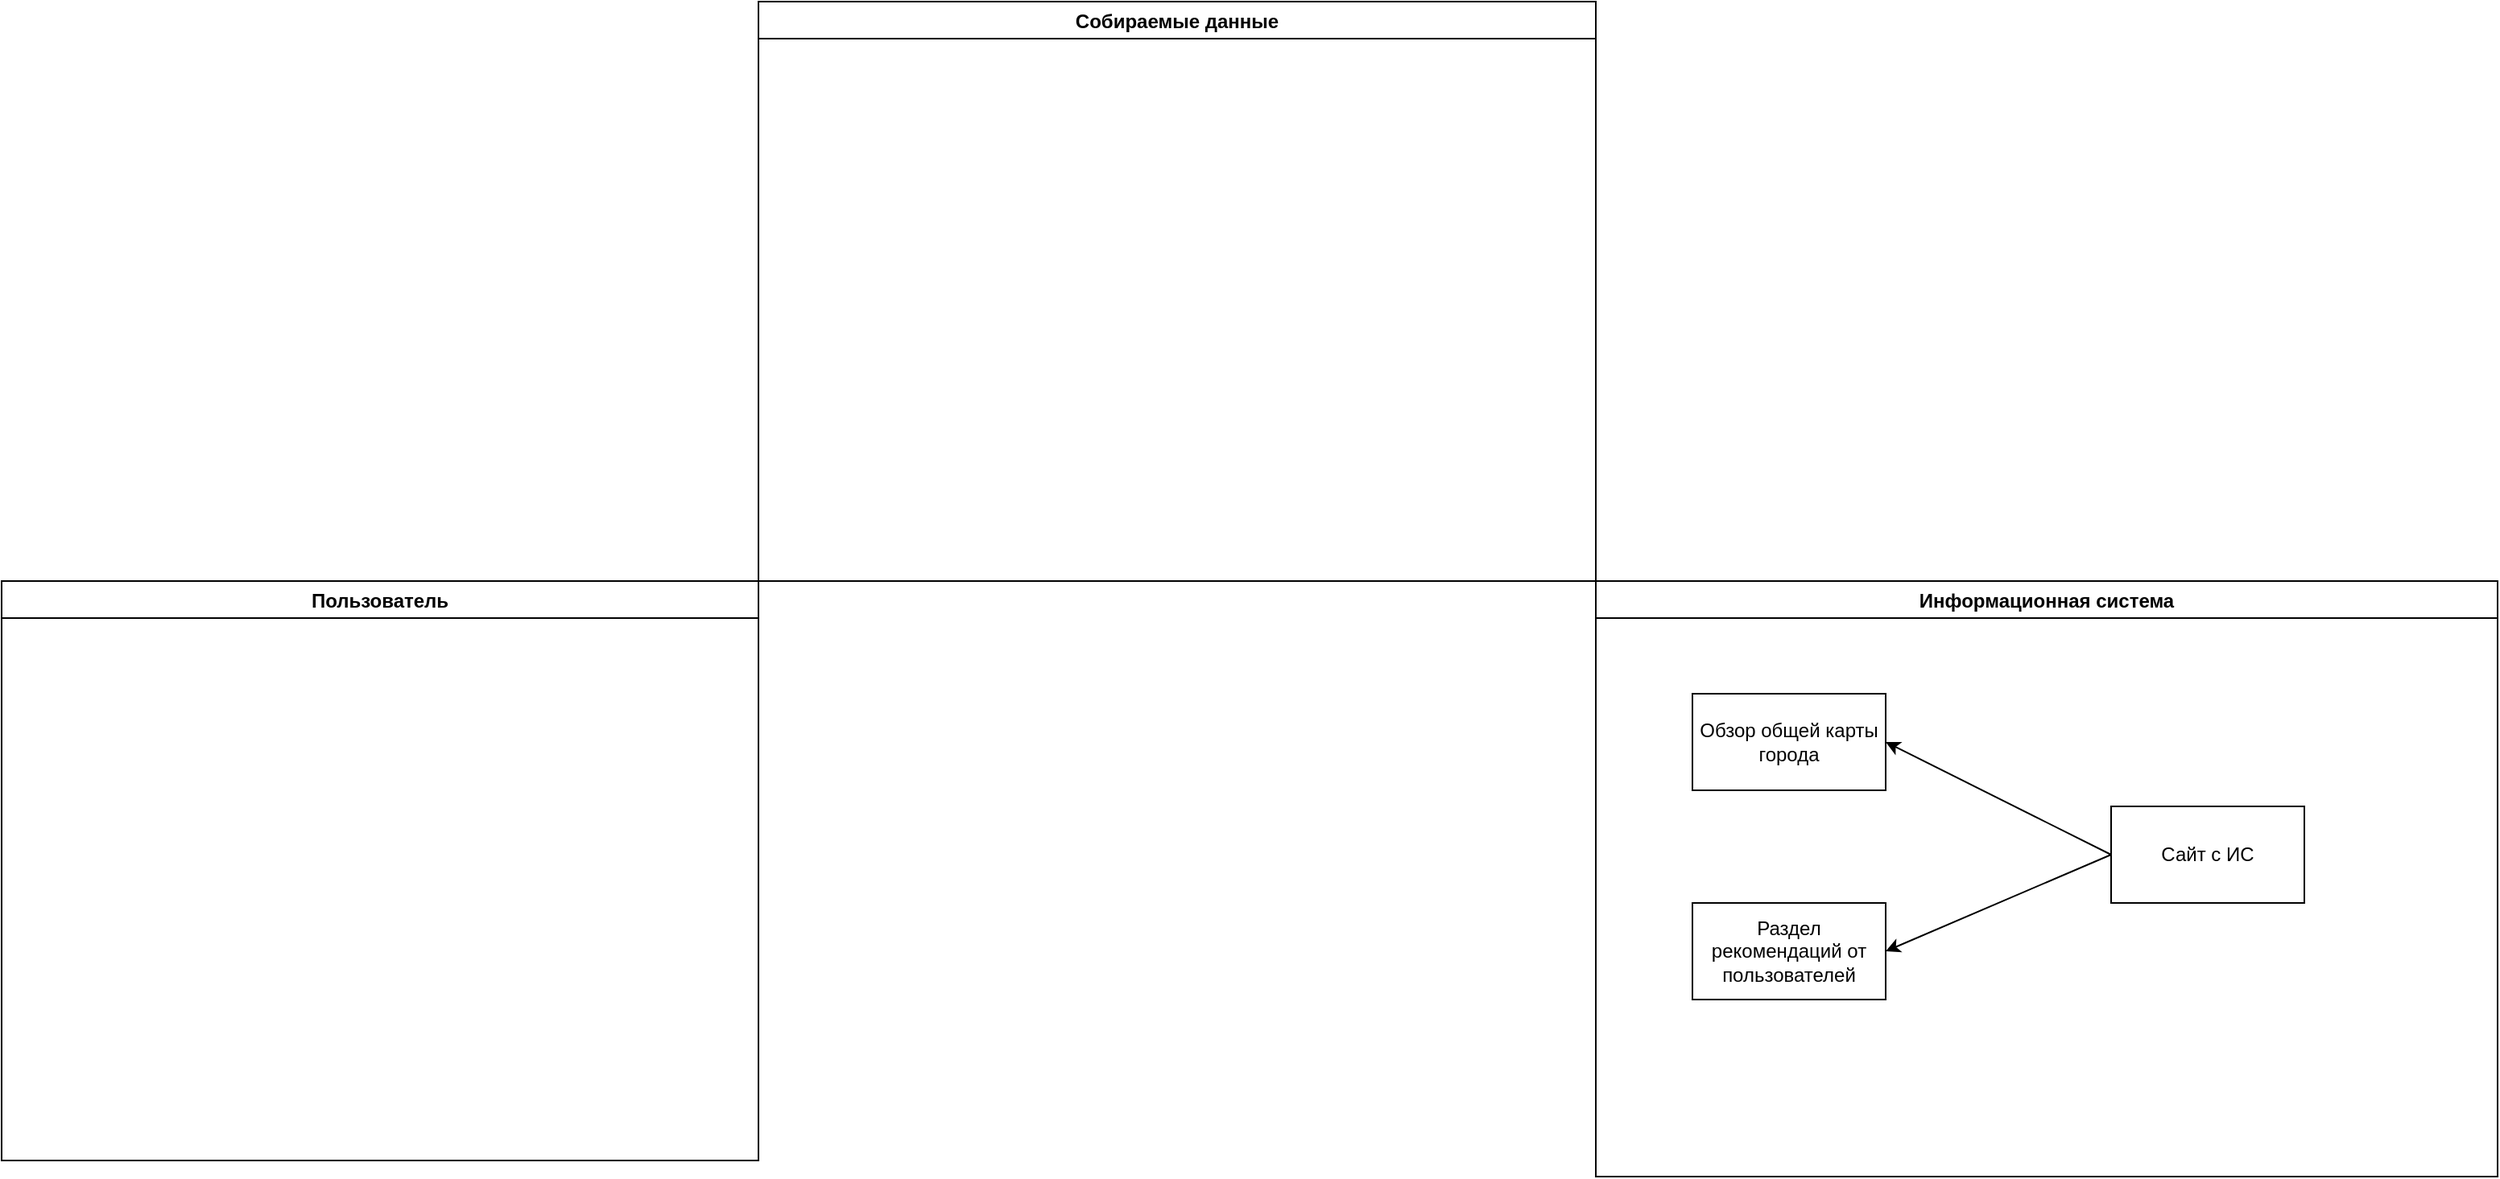 <mxfile version="20.5.1" type="github">
  <diagram id="f5yUyD6KKq8jayXpuYPE" name="Страница 1">
    <mxGraphModel dx="1662" dy="794" grid="1" gridSize="10" guides="1" tooltips="1" connect="1" arrows="1" fold="1" page="1" pageScale="1" pageWidth="2339" pageHeight="3300" math="0" shadow="0">
      <root>
        <mxCell id="0" />
        <mxCell id="1" parent="0" />
        <mxCell id="iyEZ0BcaZ3wanud6Fexl-11" value="Пользователь" style="swimlane;fillColor=#FFFFFF;startSize=23;" vertex="1" parent="1">
          <mxGeometry x="140" y="370" width="470" height="360" as="geometry" />
        </mxCell>
        <mxCell id="iyEZ0BcaZ3wanud6Fexl-12" value="Собираемые данные" style="swimlane;fillColor=#FFFFFF;" vertex="1" parent="1">
          <mxGeometry x="610" y="10" width="520" height="360" as="geometry" />
        </mxCell>
        <mxCell id="iyEZ0BcaZ3wanud6Fexl-13" value="Информационная система" style="swimlane;fillColor=#FFFFFF;" vertex="1" parent="1">
          <mxGeometry x="1130" y="370" width="560" height="370" as="geometry" />
        </mxCell>
        <mxCell id="iyEZ0BcaZ3wanud6Fexl-15" value="Сайт с ИС" style="rounded=0;whiteSpace=wrap;html=1;fillColor=#FFFFFF;" vertex="1" parent="iyEZ0BcaZ3wanud6Fexl-13">
          <mxGeometry x="320" y="140" width="120" height="60" as="geometry" />
        </mxCell>
        <mxCell id="iyEZ0BcaZ3wanud6Fexl-16" value="Обзор общей карты города" style="rounded=0;whiteSpace=wrap;html=1;fillColor=#FFFFFF;" vertex="1" parent="iyEZ0BcaZ3wanud6Fexl-13">
          <mxGeometry x="60" y="70" width="120" height="60" as="geometry" />
        </mxCell>
        <mxCell id="iyEZ0BcaZ3wanud6Fexl-18" value="" style="endArrow=classic;html=1;rounded=0;entryX=1;entryY=0.5;entryDx=0;entryDy=0;exitX=0;exitY=0.5;exitDx=0;exitDy=0;" edge="1" parent="iyEZ0BcaZ3wanud6Fexl-13" source="iyEZ0BcaZ3wanud6Fexl-15" target="iyEZ0BcaZ3wanud6Fexl-16">
          <mxGeometry width="50" height="50" relative="1" as="geometry">
            <mxPoint x="260" y="70" as="sourcePoint" />
            <mxPoint x="270" y="100" as="targetPoint" />
          </mxGeometry>
        </mxCell>
        <mxCell id="iyEZ0BcaZ3wanud6Fexl-19" value="Раздел рекомендаций от пользователей" style="rounded=0;whiteSpace=wrap;html=1;fillColor=#FFFFFF;" vertex="1" parent="iyEZ0BcaZ3wanud6Fexl-13">
          <mxGeometry x="60" y="200" width="120" height="60" as="geometry" />
        </mxCell>
        <mxCell id="iyEZ0BcaZ3wanud6Fexl-20" value="" style="endArrow=classic;html=1;rounded=0;exitX=0;exitY=0.5;exitDx=0;exitDy=0;entryX=1;entryY=0.5;entryDx=0;entryDy=0;" edge="1" parent="iyEZ0BcaZ3wanud6Fexl-13" source="iyEZ0BcaZ3wanud6Fexl-15" target="iyEZ0BcaZ3wanud6Fexl-19">
          <mxGeometry width="50" height="50" relative="1" as="geometry">
            <mxPoint x="290" y="280" as="sourcePoint" />
            <mxPoint x="340" y="230" as="targetPoint" />
          </mxGeometry>
        </mxCell>
      </root>
    </mxGraphModel>
  </diagram>
</mxfile>
